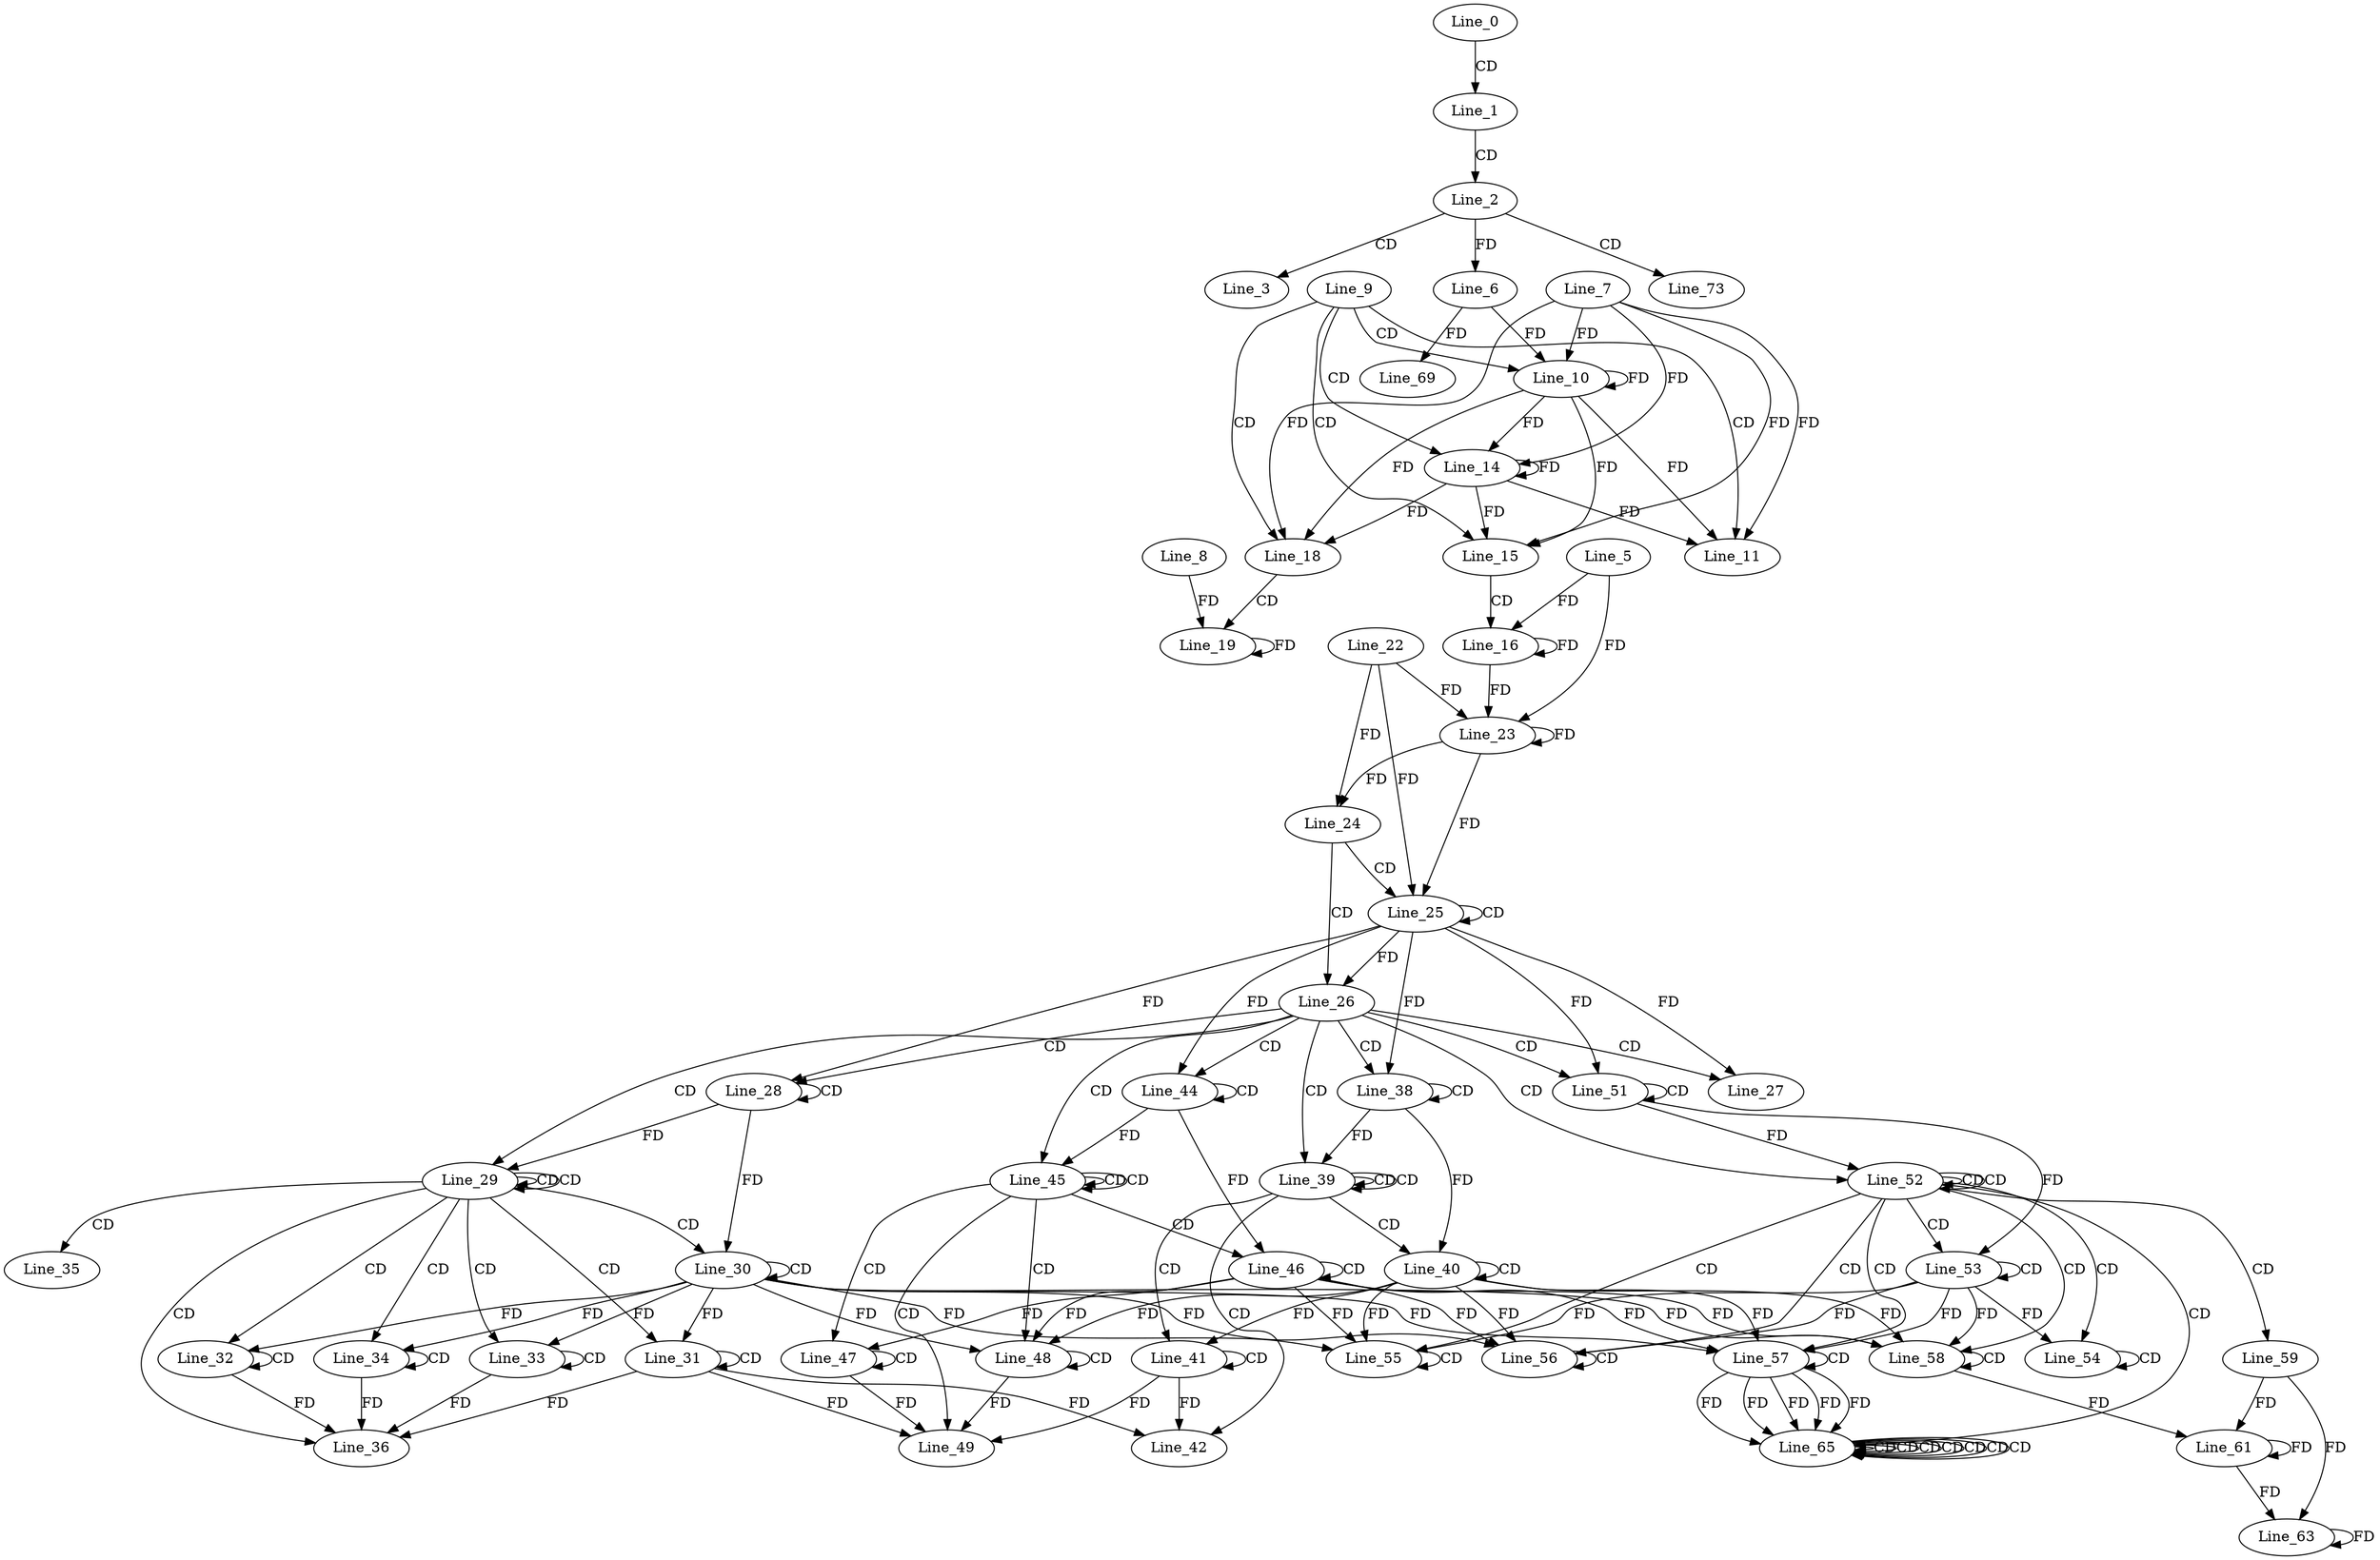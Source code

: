 digraph G {
  Line_0;
  Line_1;
  Line_2;
  Line_3;
  Line_6;
  Line_9;
  Line_10;
  Line_7;
  Line_10;
  Line_6;
  Line_11;
  Line_14;
  Line_14;
  Line_15;
  Line_15;
  Line_15;
  Line_16;
  Line_5;
  Line_18;
  Line_18;
  Line_18;
  Line_18;
  Line_19;
  Line_8;
  Line_22;
  Line_23;
  Line_23;
  Line_24;
  Line_25;
  Line_25;
  Line_26;
  Line_27;
  Line_27;
  Line_28;
  Line_28;
  Line_29;
  Line_29;
  Line_30;
  Line_30;
  Line_31;
  Line_31;
  Line_32;
  Line_32;
  Line_33;
  Line_33;
  Line_34;
  Line_34;
  Line_35;
  Line_36;
  Line_38;
  Line_38;
  Line_39;
  Line_39;
  Line_40;
  Line_40;
  Line_41;
  Line_41;
  Line_42;
  Line_44;
  Line_44;
  Line_45;
  Line_45;
  Line_46;
  Line_46;
  Line_47;
  Line_47;
  Line_48;
  Line_48;
  Line_49;
  Line_51;
  Line_51;
  Line_52;
  Line_52;
  Line_53;
  Line_53;
  Line_54;
  Line_54;
  Line_55;
  Line_55;
  Line_56;
  Line_56;
  Line_57;
  Line_57;
  Line_58;
  Line_58;
  Line_59;
  Line_61;
  Line_61;
  Line_63;
  Line_65;
  Line_65;
  Line_65;
  Line_65;
  Line_65;
  Line_65;
  Line_65;
  Line_65;
  Line_69;
  Line_73;
  Line_0 -> Line_1 [ label="CD" ];
  Line_1 -> Line_2 [ label="CD" ];
  Line_2 -> Line_3 [ label="CD" ];
  Line_2 -> Line_6 [ label="FD" ];
  Line_9 -> Line_10 [ label="CD" ];
  Line_10 -> Line_10 [ label="FD" ];
  Line_7 -> Line_10 [ label="FD" ];
  Line_6 -> Line_10 [ label="FD" ];
  Line_9 -> Line_11 [ label="CD" ];
  Line_10 -> Line_11 [ label="FD" ];
  Line_7 -> Line_11 [ label="FD" ];
  Line_9 -> Line_14 [ label="CD" ];
  Line_10 -> Line_14 [ label="FD" ];
  Line_14 -> Line_14 [ label="FD" ];
  Line_7 -> Line_14 [ label="FD" ];
  Line_9 -> Line_15 [ label="CD" ];
  Line_10 -> Line_15 [ label="FD" ];
  Line_14 -> Line_15 [ label="FD" ];
  Line_7 -> Line_15 [ label="FD" ];
  Line_15 -> Line_16 [ label="CD" ];
  Line_16 -> Line_16 [ label="FD" ];
  Line_5 -> Line_16 [ label="FD" ];
  Line_9 -> Line_18 [ label="CD" ];
  Line_10 -> Line_18 [ label="FD" ];
  Line_14 -> Line_18 [ label="FD" ];
  Line_7 -> Line_18 [ label="FD" ];
  Line_18 -> Line_19 [ label="CD" ];
  Line_19 -> Line_19 [ label="FD" ];
  Line_8 -> Line_19 [ label="FD" ];
  Line_22 -> Line_23 [ label="FD" ];
  Line_23 -> Line_23 [ label="FD" ];
  Line_16 -> Line_23 [ label="FD" ];
  Line_5 -> Line_23 [ label="FD" ];
  Line_22 -> Line_24 [ label="FD" ];
  Line_23 -> Line_24 [ label="FD" ];
  Line_24 -> Line_25 [ label="CD" ];
  Line_25 -> Line_25 [ label="CD" ];
  Line_22 -> Line_25 [ label="FD" ];
  Line_23 -> Line_25 [ label="FD" ];
  Line_24 -> Line_26 [ label="CD" ];
  Line_25 -> Line_26 [ label="FD" ];
  Line_26 -> Line_27 [ label="CD" ];
  Line_25 -> Line_27 [ label="FD" ];
  Line_26 -> Line_28 [ label="CD" ];
  Line_28 -> Line_28 [ label="CD" ];
  Line_25 -> Line_28 [ label="FD" ];
  Line_26 -> Line_29 [ label="CD" ];
  Line_29 -> Line_29 [ label="CD" ];
  Line_29 -> Line_29 [ label="CD" ];
  Line_28 -> Line_29 [ label="FD" ];
  Line_29 -> Line_30 [ label="CD" ];
  Line_30 -> Line_30 [ label="CD" ];
  Line_28 -> Line_30 [ label="FD" ];
  Line_29 -> Line_31 [ label="CD" ];
  Line_31 -> Line_31 [ label="CD" ];
  Line_30 -> Line_31 [ label="FD" ];
  Line_29 -> Line_32 [ label="CD" ];
  Line_32 -> Line_32 [ label="CD" ];
  Line_30 -> Line_32 [ label="FD" ];
  Line_29 -> Line_33 [ label="CD" ];
  Line_33 -> Line_33 [ label="CD" ];
  Line_30 -> Line_33 [ label="FD" ];
  Line_29 -> Line_34 [ label="CD" ];
  Line_34 -> Line_34 [ label="CD" ];
  Line_30 -> Line_34 [ label="FD" ];
  Line_29 -> Line_35 [ label="CD" ];
  Line_29 -> Line_36 [ label="CD" ];
  Line_31 -> Line_36 [ label="FD" ];
  Line_32 -> Line_36 [ label="FD" ];
  Line_33 -> Line_36 [ label="FD" ];
  Line_34 -> Line_36 [ label="FD" ];
  Line_26 -> Line_38 [ label="CD" ];
  Line_38 -> Line_38 [ label="CD" ];
  Line_25 -> Line_38 [ label="FD" ];
  Line_26 -> Line_39 [ label="CD" ];
  Line_39 -> Line_39 [ label="CD" ];
  Line_39 -> Line_39 [ label="CD" ];
  Line_38 -> Line_39 [ label="FD" ];
  Line_39 -> Line_40 [ label="CD" ];
  Line_40 -> Line_40 [ label="CD" ];
  Line_38 -> Line_40 [ label="FD" ];
  Line_39 -> Line_41 [ label="CD" ];
  Line_41 -> Line_41 [ label="CD" ];
  Line_40 -> Line_41 [ label="FD" ];
  Line_39 -> Line_42 [ label="CD" ];
  Line_41 -> Line_42 [ label="FD" ];
  Line_31 -> Line_42 [ label="FD" ];
  Line_26 -> Line_44 [ label="CD" ];
  Line_44 -> Line_44 [ label="CD" ];
  Line_25 -> Line_44 [ label="FD" ];
  Line_26 -> Line_45 [ label="CD" ];
  Line_45 -> Line_45 [ label="CD" ];
  Line_45 -> Line_45 [ label="CD" ];
  Line_44 -> Line_45 [ label="FD" ];
  Line_45 -> Line_46 [ label="CD" ];
  Line_46 -> Line_46 [ label="CD" ];
  Line_44 -> Line_46 [ label="FD" ];
  Line_45 -> Line_47 [ label="CD" ];
  Line_47 -> Line_47 [ label="CD" ];
  Line_46 -> Line_47 [ label="FD" ];
  Line_45 -> Line_48 [ label="CD" ];
  Line_48 -> Line_48 [ label="CD" ];
  Line_46 -> Line_48 [ label="FD" ];
  Line_40 -> Line_48 [ label="FD" ];
  Line_30 -> Line_48 [ label="FD" ];
  Line_45 -> Line_49 [ label="CD" ];
  Line_47 -> Line_49 [ label="FD" ];
  Line_41 -> Line_49 [ label="FD" ];
  Line_31 -> Line_49 [ label="FD" ];
  Line_48 -> Line_49 [ label="FD" ];
  Line_26 -> Line_51 [ label="CD" ];
  Line_51 -> Line_51 [ label="CD" ];
  Line_25 -> Line_51 [ label="FD" ];
  Line_26 -> Line_52 [ label="CD" ];
  Line_52 -> Line_52 [ label="CD" ];
  Line_52 -> Line_52 [ label="CD" ];
  Line_51 -> Line_52 [ label="FD" ];
  Line_52 -> Line_53 [ label="CD" ];
  Line_53 -> Line_53 [ label="CD" ];
  Line_51 -> Line_53 [ label="FD" ];
  Line_52 -> Line_54 [ label="CD" ];
  Line_54 -> Line_54 [ label="CD" ];
  Line_53 -> Line_54 [ label="FD" ];
  Line_52 -> Line_55 [ label="CD" ];
  Line_55 -> Line_55 [ label="CD" ];
  Line_53 -> Line_55 [ label="FD" ];
  Line_46 -> Line_55 [ label="FD" ];
  Line_40 -> Line_55 [ label="FD" ];
  Line_30 -> Line_55 [ label="FD" ];
  Line_52 -> Line_56 [ label="CD" ];
  Line_56 -> Line_56 [ label="CD" ];
  Line_53 -> Line_56 [ label="FD" ];
  Line_46 -> Line_56 [ label="FD" ];
  Line_40 -> Line_56 [ label="FD" ];
  Line_30 -> Line_56 [ label="FD" ];
  Line_52 -> Line_57 [ label="CD" ];
  Line_57 -> Line_57 [ label="CD" ];
  Line_53 -> Line_57 [ label="FD" ];
  Line_46 -> Line_57 [ label="FD" ];
  Line_40 -> Line_57 [ label="FD" ];
  Line_30 -> Line_57 [ label="FD" ];
  Line_52 -> Line_58 [ label="CD" ];
  Line_58 -> Line_58 [ label="CD" ];
  Line_53 -> Line_58 [ label="FD" ];
  Line_46 -> Line_58 [ label="FD" ];
  Line_40 -> Line_58 [ label="FD" ];
  Line_30 -> Line_58 [ label="FD" ];
  Line_52 -> Line_59 [ label="CD" ];
  Line_59 -> Line_61 [ label="FD" ];
  Line_61 -> Line_61 [ label="FD" ];
  Line_58 -> Line_61 [ label="FD" ];
  Line_59 -> Line_63 [ label="FD" ];
  Line_61 -> Line_63 [ label="FD" ];
  Line_63 -> Line_63 [ label="FD" ];
  Line_52 -> Line_65 [ label="CD" ];
  Line_57 -> Line_65 [ label="FD" ];
  Line_65 -> Line_65 [ label="CD" ];
  Line_65 -> Line_65 [ label="CD" ];
  Line_57 -> Line_65 [ label="FD" ];
  Line_65 -> Line_65 [ label="CD" ];
  Line_57 -> Line_65 [ label="FD" ];
  Line_65 -> Line_65 [ label="CD" ];
  Line_65 -> Line_65 [ label="CD" ];
  Line_57 -> Line_65 [ label="FD" ];
  Line_65 -> Line_65 [ label="CD" ];
  Line_57 -> Line_65 [ label="FD" ];
  Line_65 -> Line_65 [ label="CD" ];
  Line_6 -> Line_69 [ label="FD" ];
  Line_2 -> Line_73 [ label="CD" ];
  Line_14 -> Line_11 [ label="FD" ];
}

